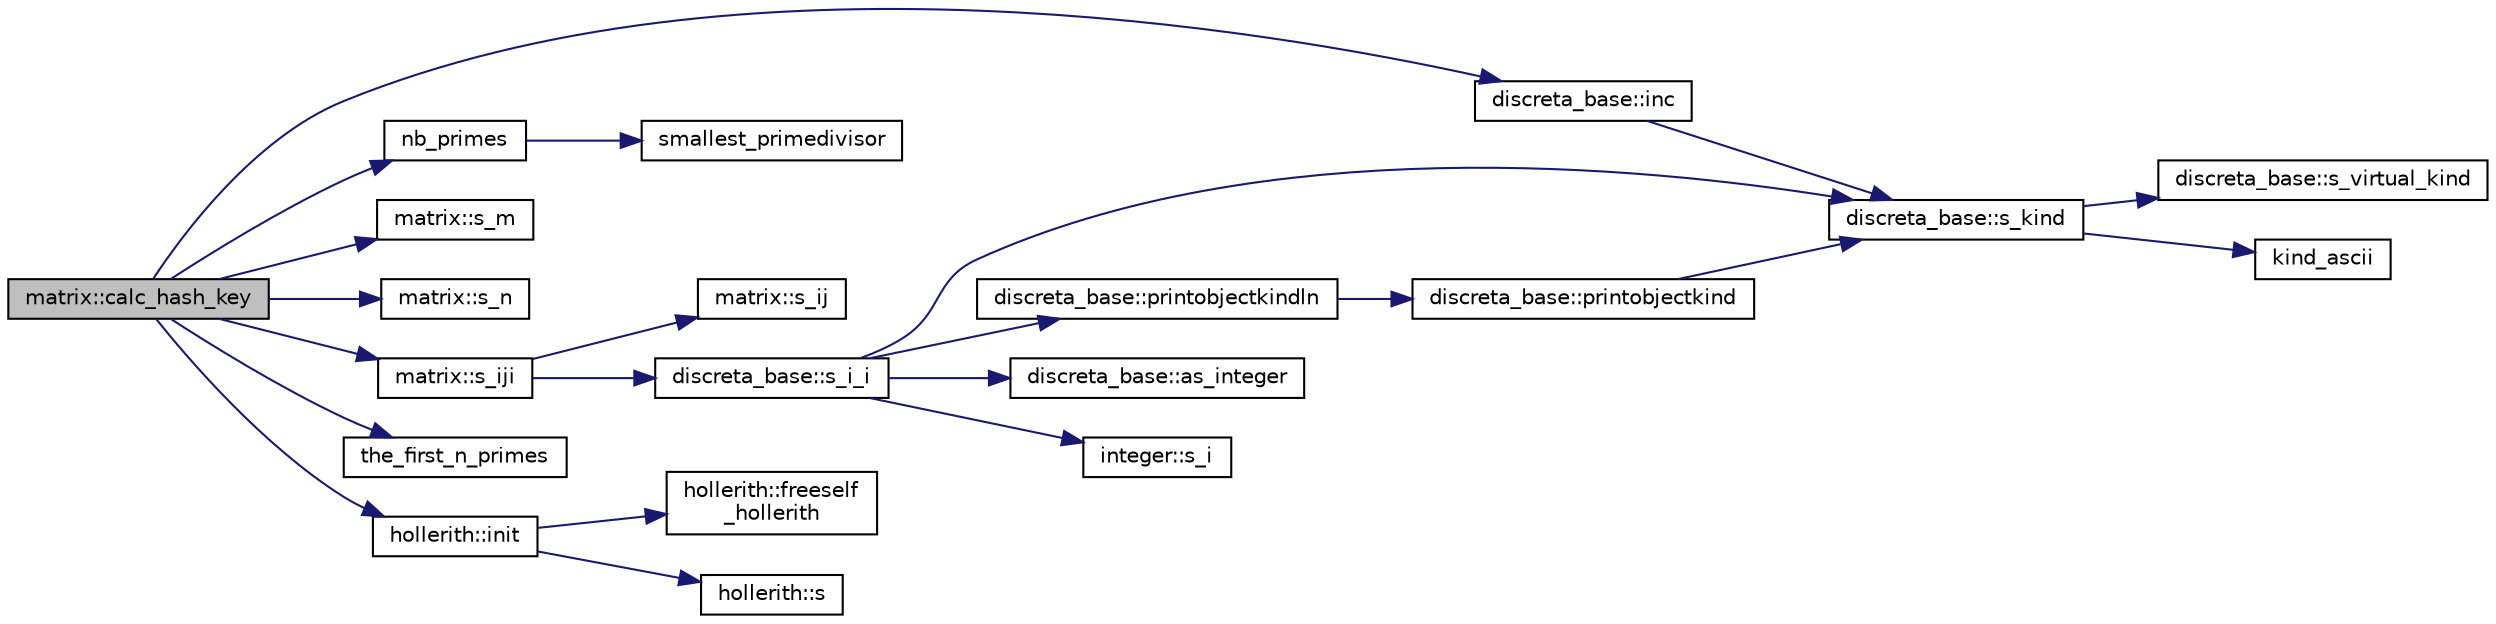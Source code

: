digraph "matrix::calc_hash_key"
{
  edge [fontname="Helvetica",fontsize="10",labelfontname="Helvetica",labelfontsize="10"];
  node [fontname="Helvetica",fontsize="10",shape=record];
  rankdir="LR";
  Node147 [label="matrix::calc_hash_key",height=0.2,width=0.4,color="black", fillcolor="grey75", style="filled", fontcolor="black"];
  Node147 -> Node148 [color="midnightblue",fontsize="10",style="solid",fontname="Helvetica"];
  Node148 [label="discreta_base::inc",height=0.2,width=0.4,color="black", fillcolor="white", style="filled",URL="$d7/d71/classdiscreta__base.html#afda42789f4ba04ba399623a6b9e206e3"];
  Node148 -> Node149 [color="midnightblue",fontsize="10",style="solid",fontname="Helvetica"];
  Node149 [label="discreta_base::s_kind",height=0.2,width=0.4,color="black", fillcolor="white", style="filled",URL="$d7/d71/classdiscreta__base.html#a8a830025c74adbbc3362418a7c2ba157"];
  Node149 -> Node150 [color="midnightblue",fontsize="10",style="solid",fontname="Helvetica"];
  Node150 [label="discreta_base::s_virtual_kind",height=0.2,width=0.4,color="black", fillcolor="white", style="filled",URL="$d7/d71/classdiscreta__base.html#a52778a6d6943a468be083d0785d418fb"];
  Node149 -> Node151 [color="midnightblue",fontsize="10",style="solid",fontname="Helvetica"];
  Node151 [label="kind_ascii",height=0.2,width=0.4,color="black", fillcolor="white", style="filled",URL="$d9/d60/discreta_8h.html#ad0ce825a9f29bc6cec27e1b64cfe27bf"];
  Node147 -> Node152 [color="midnightblue",fontsize="10",style="solid",fontname="Helvetica"];
  Node152 [label="nb_primes",height=0.2,width=0.4,color="black", fillcolor="white", style="filled",URL="$d9/d60/discreta_8h.html#a41da378679c384026d4b3cb2941236df"];
  Node152 -> Node153 [color="midnightblue",fontsize="10",style="solid",fontname="Helvetica"];
  Node153 [label="smallest_primedivisor",height=0.2,width=0.4,color="black", fillcolor="white", style="filled",URL="$de/dc5/algebra__and__number__theory_8h.html#a89238384b70e5f0f19ac179ca88d468d"];
  Node147 -> Node154 [color="midnightblue",fontsize="10",style="solid",fontname="Helvetica"];
  Node154 [label="matrix::s_m",height=0.2,width=0.4,color="black", fillcolor="white", style="filled",URL="$d1/d8d/classmatrix.html#afeb2e29600e68448b9d1130114b9606f"];
  Node147 -> Node155 [color="midnightblue",fontsize="10",style="solid",fontname="Helvetica"];
  Node155 [label="matrix::s_n",height=0.2,width=0.4,color="black", fillcolor="white", style="filled",URL="$d1/d8d/classmatrix.html#a35f5321a5615451fdc8be7b953f8ac8b"];
  Node147 -> Node156 [color="midnightblue",fontsize="10",style="solid",fontname="Helvetica"];
  Node156 [label="matrix::s_iji",height=0.2,width=0.4,color="black", fillcolor="white", style="filled",URL="$d1/d8d/classmatrix.html#af8d3c35817af62a3c0097ddf64422d96"];
  Node156 -> Node157 [color="midnightblue",fontsize="10",style="solid",fontname="Helvetica"];
  Node157 [label="matrix::s_ij",height=0.2,width=0.4,color="black", fillcolor="white", style="filled",URL="$d1/d8d/classmatrix.html#ab36f1b3abd2df280224c50c9debb57df"];
  Node156 -> Node158 [color="midnightblue",fontsize="10",style="solid",fontname="Helvetica"];
  Node158 [label="discreta_base::s_i_i",height=0.2,width=0.4,color="black", fillcolor="white", style="filled",URL="$d7/d71/classdiscreta__base.html#aadb92c01fbe69b3034b0214b33fbc735"];
  Node158 -> Node149 [color="midnightblue",fontsize="10",style="solid",fontname="Helvetica"];
  Node158 -> Node159 [color="midnightblue",fontsize="10",style="solid",fontname="Helvetica"];
  Node159 [label="discreta_base::printobjectkindln",height=0.2,width=0.4,color="black", fillcolor="white", style="filled",URL="$d7/d71/classdiscreta__base.html#a677ccc8f392ebedde05e453f8cf59559"];
  Node159 -> Node160 [color="midnightblue",fontsize="10",style="solid",fontname="Helvetica"];
  Node160 [label="discreta_base::printobjectkind",height=0.2,width=0.4,color="black", fillcolor="white", style="filled",URL="$d7/d71/classdiscreta__base.html#aa75a1314aa706909b029664944904231"];
  Node160 -> Node149 [color="midnightblue",fontsize="10",style="solid",fontname="Helvetica"];
  Node158 -> Node161 [color="midnightblue",fontsize="10",style="solid",fontname="Helvetica"];
  Node161 [label="discreta_base::as_integer",height=0.2,width=0.4,color="black", fillcolor="white", style="filled",URL="$d7/d71/classdiscreta__base.html#a00d7691eaf874fd283d942692fe8dd26"];
  Node158 -> Node162 [color="midnightblue",fontsize="10",style="solid",fontname="Helvetica"];
  Node162 [label="integer::s_i",height=0.2,width=0.4,color="black", fillcolor="white", style="filled",URL="$d0/de5/classinteger.html#adf28e9f94d4c844adaa950deeb80b904"];
  Node147 -> Node163 [color="midnightblue",fontsize="10",style="solid",fontname="Helvetica"];
  Node163 [label="the_first_n_primes",height=0.2,width=0.4,color="black", fillcolor="white", style="filled",URL="$d9/d60/discreta_8h.html#acbf8077f27bf6ca59b8818bfab1a93f6"];
  Node147 -> Node164 [color="midnightblue",fontsize="10",style="solid",fontname="Helvetica"];
  Node164 [label="hollerith::init",height=0.2,width=0.4,color="black", fillcolor="white", style="filled",URL="$d8/d99/classhollerith.html#af51ae7b943056db367f3c205a5a1cc4b"];
  Node164 -> Node165 [color="midnightblue",fontsize="10",style="solid",fontname="Helvetica"];
  Node165 [label="hollerith::freeself\l_hollerith",height=0.2,width=0.4,color="black", fillcolor="white", style="filled",URL="$d8/d99/classhollerith.html#a240d1b30780c9e09323d0b3ad5e2d1f7"];
  Node164 -> Node166 [color="midnightblue",fontsize="10",style="solid",fontname="Helvetica"];
  Node166 [label="hollerith::s",height=0.2,width=0.4,color="black", fillcolor="white", style="filled",URL="$d8/d99/classhollerith.html#af61fce2d06f211b25fe3838e4dfee77a"];
}

